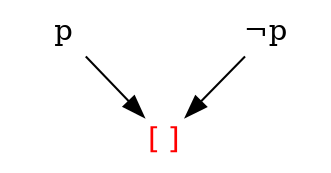 digraph {
  nodesep=0.6; 
  ranksep=0.4;
  node [shape=none, height=0.1]
  0 [label=<p>];
  1 [label=<&not;p>];
  2 [label=<[ ]> fontcolor="red"];
  0 -> 2;
  1 -> 2;
}